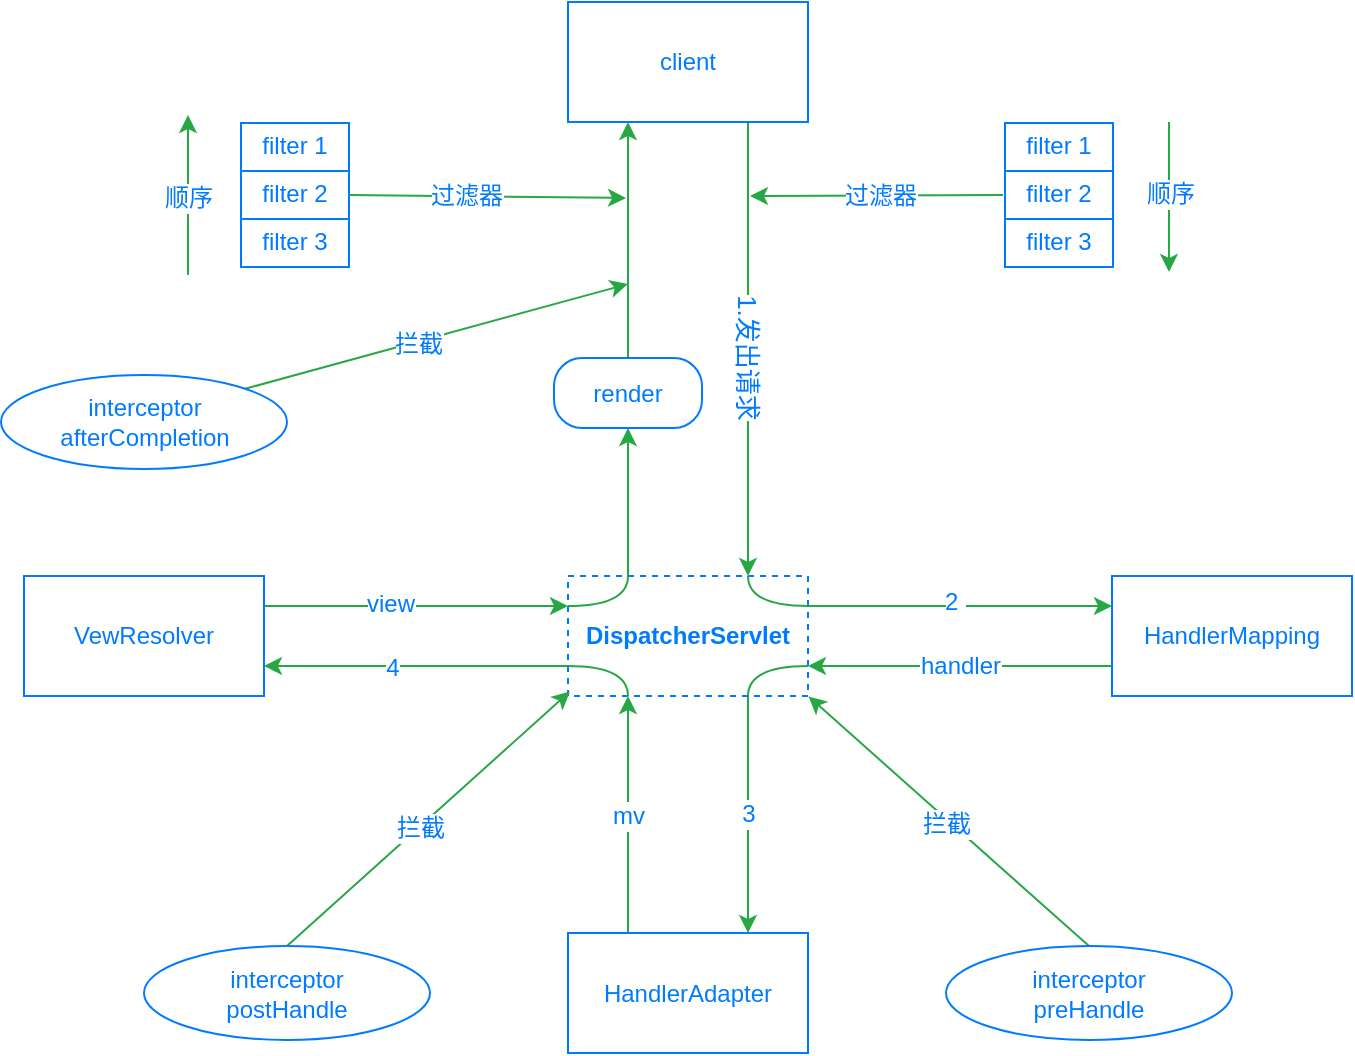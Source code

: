 <mxfile version="11.1.4" type="device"><diagram id="im5MK-cBll3MqXQntVua" name="Page-1"><mxGraphModel dx="1038" dy="533" grid="0" gridSize="10" guides="1" tooltips="1" connect="1" arrows="1" fold="1" page="1" pageScale="1" pageWidth="827" pageHeight="1169" math="0" shadow="0"><root><mxCell id="0"/><mxCell id="1" parent="0"/><mxCell id="zexkC1K69zYqfNJa9Vx--38" style="edgeStyle=none;rounded=0;orthogonalLoop=1;jettySize=auto;html=1;exitX=1;exitY=0.25;exitDx=0;exitDy=0;entryX=0;entryY=0.25;entryDx=0;entryDy=0;endArrow=classic;endFill=1;strokeColor=#28A745;" parent="1" source="zexkC1K69zYqfNJa9Vx--35" target="zexkC1K69zYqfNJa9Vx--36" edge="1"><mxGeometry relative="1" as="geometry"/></mxCell><mxCell id="qgOY8qNwicKdsJVnEabs-52" value="&lt;font color=&quot;#007bff&quot;&gt;2&amp;nbsp;&lt;/font&gt;" style="text;html=1;resizable=0;points=[];align=center;verticalAlign=middle;labelBackgroundColor=#ffffff;" vertex="1" connectable="0" parent="zexkC1K69zYqfNJa9Vx--38"><mxGeometry x="-0.161" y="2" relative="1" as="geometry"><mxPoint x="9" as="offset"/></mxGeometry></mxCell><mxCell id="zexkC1K69zYqfNJa9Vx--43" style="edgeStyle=none;rounded=0;orthogonalLoop=1;jettySize=auto;html=1;exitX=0.75;exitY=1;exitDx=0;exitDy=0;entryX=0.75;entryY=0;entryDx=0;entryDy=0;endArrow=classic;endFill=1;strokeColor=#28A745;" parent="1" source="zexkC1K69zYqfNJa9Vx--35" target="zexkC1K69zYqfNJa9Vx--41" edge="1"><mxGeometry relative="1" as="geometry"/></mxCell><mxCell id="qgOY8qNwicKdsJVnEabs-79" value="3" style="text;html=1;resizable=0;points=[];align=center;verticalAlign=middle;labelBackgroundColor=#ffffff;fontColor=#007BFF;" vertex="1" connectable="0" parent="zexkC1K69zYqfNJa9Vx--43"><mxGeometry x="-0.348" y="-2" relative="1" as="geometry"><mxPoint x="1.5" y="20.5" as="offset"/></mxGeometry></mxCell><mxCell id="zexkC1K69zYqfNJa9Vx--47" style="edgeStyle=none;rounded=0;orthogonalLoop=1;jettySize=auto;html=1;exitX=0;exitY=0.75;exitDx=0;exitDy=0;entryX=1;entryY=0.75;entryDx=0;entryDy=0;endArrow=classic;endFill=1;strokeColor=#28A745;" parent="1" source="zexkC1K69zYqfNJa9Vx--35" target="zexkC1K69zYqfNJa9Vx--45" edge="1"><mxGeometry relative="1" as="geometry"/></mxCell><mxCell id="qgOY8qNwicKdsJVnEabs-80" value="4" style="text;html=1;resizable=0;points=[];align=center;verticalAlign=middle;labelBackgroundColor=#ffffff;fontColor=#007BFF;" vertex="1" connectable="0" parent="zexkC1K69zYqfNJa9Vx--47"><mxGeometry x="0.161" y="1" relative="1" as="geometry"><mxPoint as="offset"/></mxGeometry></mxCell><mxCell id="zexkC1K69zYqfNJa9Vx--58" style="edgeStyle=none;rounded=0;orthogonalLoop=1;jettySize=auto;html=1;exitX=0.25;exitY=0;exitDx=0;exitDy=0;entryX=0.5;entryY=1;entryDx=0;entryDy=0;endArrow=classic;endFill=1;strokeColor=#28A745;" parent="1" source="zexkC1K69zYqfNJa9Vx--35" target="zexkC1K69zYqfNJa9Vx--63" edge="1"><mxGeometry relative="1" as="geometry"><mxPoint x="383.5" y="204" as="targetPoint"/></mxGeometry></mxCell><mxCell id="zexkC1K69zYqfNJa9Vx--35" value="&lt;span style=&quot;white-space: normal&quot;&gt;&lt;font color=&quot;#007bff&quot;&gt;&lt;b&gt;DispatcherServlet&lt;/b&gt;&lt;/font&gt;&lt;/span&gt;" style="rounded=0;whiteSpace=wrap;html=1;strokeColor=#007BFF;dashed=1;" parent="1" vertex="1"><mxGeometry x="353" y="323" width="120" height="60" as="geometry"/></mxCell><mxCell id="zexkC1K69zYqfNJa9Vx--53" style="edgeStyle=none;rounded=0;orthogonalLoop=1;jettySize=auto;html=1;exitX=0.75;exitY=1;exitDx=0;exitDy=0;entryX=0.75;entryY=0;entryDx=0;entryDy=0;endArrow=classic;endFill=1;strokeColor=#28A745;" parent="1" source="zexkC1K69zYqfNJa9Vx--51" target="zexkC1K69zYqfNJa9Vx--35" edge="1"><mxGeometry relative="1" as="geometry"/></mxCell><mxCell id="qgOY8qNwicKdsJVnEabs-30" value="&lt;font style=&quot;font-size: 13px&quot; color=&quot;#007bff&quot;&gt;1.发出请求&lt;/font&gt;" style="text;html=1;resizable=0;points=[];align=center;verticalAlign=middle;labelBackgroundColor=#ffffff;direction=south;rotation=90;" vertex="1" connectable="0" parent="zexkC1K69zYqfNJa9Vx--53"><mxGeometry x="-0.325" relative="1" as="geometry"><mxPoint x="0.5" y="41" as="offset"/></mxGeometry></mxCell><mxCell id="zexkC1K69zYqfNJa9Vx--51" value="&lt;span style=&quot;white-space: normal&quot;&gt;&lt;font color=&quot;#007bff&quot;&gt;client&lt;/font&gt;&lt;/span&gt;" style="rounded=0;whiteSpace=wrap;html=1;strokeColor=#007BFF;" parent="1" vertex="1"><mxGeometry x="353" y="36" width="120" height="60" as="geometry"/></mxCell><mxCell id="zexkC1K69zYqfNJa9Vx--48" style="edgeStyle=none;rounded=0;orthogonalLoop=1;jettySize=auto;html=1;exitX=1;exitY=0.25;exitDx=0;exitDy=0;entryX=0;entryY=0.25;entryDx=0;entryDy=0;endArrow=classic;endFill=1;strokeColor=#28A745;" parent="1" source="zexkC1K69zYqfNJa9Vx--45" target="zexkC1K69zYqfNJa9Vx--35" edge="1"><mxGeometry relative="1" as="geometry"/></mxCell><mxCell id="qgOY8qNwicKdsJVnEabs-89" value="view" style="text;html=1;resizable=0;points=[];align=center;verticalAlign=middle;labelBackgroundColor=#ffffff;fontColor=#007BFF;" vertex="1" connectable="0" parent="zexkC1K69zYqfNJa9Vx--48"><mxGeometry x="-0.187" y="-2" relative="1" as="geometry"><mxPoint x="1" y="-3" as="offset"/></mxGeometry></mxCell><mxCell id="zexkC1K69zYqfNJa9Vx--45" value="&lt;font color=&quot;#007bff&quot;&gt;VewResolver&lt;/font&gt;" style="rounded=0;whiteSpace=wrap;html=1;strokeColor=#007BFF;" parent="1" vertex="1"><mxGeometry x="81" y="323" width="120" height="60" as="geometry"/></mxCell><mxCell id="zexkC1K69zYqfNJa9Vx--44" style="edgeStyle=none;rounded=0;orthogonalLoop=1;jettySize=auto;html=1;exitX=0.25;exitY=0;exitDx=0;exitDy=0;entryX=0.25;entryY=1;entryDx=0;entryDy=0;endArrow=classic;endFill=1;strokeColor=#28A745;" parent="1" source="zexkC1K69zYqfNJa9Vx--41" target="zexkC1K69zYqfNJa9Vx--35" edge="1"><mxGeometry relative="1" as="geometry"/></mxCell><mxCell id="qgOY8qNwicKdsJVnEabs-90" value="mv" style="text;html=1;resizable=0;points=[];align=center;verticalAlign=middle;labelBackgroundColor=#ffffff;fontColor=#007BFF;" vertex="1" connectable="0" parent="zexkC1K69zYqfNJa9Vx--44"><mxGeometry x="0.197" relative="1" as="geometry"><mxPoint y="12" as="offset"/></mxGeometry></mxCell><mxCell id="zexkC1K69zYqfNJa9Vx--41" value="&lt;font color=&quot;#007bff&quot;&gt;HandlerAdapter&lt;/font&gt;" style="rounded=0;whiteSpace=wrap;html=1;strokeColor=#007BFF;" parent="1" vertex="1"><mxGeometry x="353" y="501.5" width="120" height="60" as="geometry"/></mxCell><mxCell id="zexkC1K69zYqfNJa9Vx--40" style="edgeStyle=none;rounded=0;orthogonalLoop=1;jettySize=auto;html=1;exitX=0;exitY=0.75;exitDx=0;exitDy=0;entryX=1;entryY=0.75;entryDx=0;entryDy=0;endArrow=classic;endFill=1;strokeColor=#28A745;" parent="1" source="zexkC1K69zYqfNJa9Vx--36" target="zexkC1K69zYqfNJa9Vx--35" edge="1"><mxGeometry relative="1" as="geometry"/></mxCell><mxCell id="qgOY8qNwicKdsJVnEabs-53" value="&lt;font color=&quot;#007bff&quot;&gt;handler&lt;/font&gt;" style="text;html=1;resizable=0;points=[];align=center;verticalAlign=middle;labelBackgroundColor=#ffffff;" vertex="1" connectable="0" parent="zexkC1K69zYqfNJa9Vx--40"><mxGeometry x="0.239" relative="1" as="geometry"><mxPoint x="18" as="offset"/></mxGeometry></mxCell><mxCell id="zexkC1K69zYqfNJa9Vx--36" value="&lt;font color=&quot;#007bff&quot;&gt;HandlerMapping&lt;/font&gt;" style="rounded=0;whiteSpace=wrap;html=1;strokeColor=#007BFF;" parent="1" vertex="1"><mxGeometry x="625" y="323" width="120" height="60" as="geometry"/></mxCell><mxCell id="zexkC1K69zYqfNJa9Vx--59" style="edgeStyle=none;rounded=0;orthogonalLoop=1;jettySize=auto;html=1;exitX=0.5;exitY=0;exitDx=0;exitDy=0;entryX=0.25;entryY=1;entryDx=0;entryDy=0;endArrow=classic;endFill=1;strokeColor=#28A745;" parent="1" source="zexkC1K69zYqfNJa9Vx--63" target="zexkC1K69zYqfNJa9Vx--51" edge="1"><mxGeometry relative="1" as="geometry"><mxPoint x="383.5" y="171" as="sourcePoint"/></mxGeometry></mxCell><mxCell id="zexkC1K69zYqfNJa9Vx--63" value="&lt;font color=&quot;#007bff&quot;&gt;render&lt;/font&gt;" style="rounded=1;whiteSpace=wrap;html=1;strokeColor=#007BFF;arcSize=40;" parent="1" vertex="1"><mxGeometry x="346" y="214" width="74" height="35" as="geometry"/></mxCell><mxCell id="qgOY8qNwicKdsJVnEabs-47" style="edgeStyle=orthogonalEdgeStyle;rounded=0;orthogonalLoop=1;jettySize=auto;html=1;exitX=1;exitY=0.75;exitDx=0;exitDy=0;entryX=0.75;entryY=1;entryDx=0;entryDy=0;endArrow=none;endFill=0;strokeColor=#28A745;curved=1;" edge="1" parent="1" source="zexkC1K69zYqfNJa9Vx--35" target="zexkC1K69zYqfNJa9Vx--35"><mxGeometry relative="1" as="geometry"/></mxCell><mxCell id="qgOY8qNwicKdsJVnEabs-48" style="edgeStyle=orthogonalEdgeStyle;rounded=0;orthogonalLoop=1;jettySize=auto;html=1;exitX=0.75;exitY=0;exitDx=0;exitDy=0;entryX=1;entryY=0.25;entryDx=0;entryDy=0;endArrow=none;endFill=0;strokeColor=#28A745;curved=1;" edge="1" parent="1" source="zexkC1K69zYqfNJa9Vx--35" target="zexkC1K69zYqfNJa9Vx--35"><mxGeometry relative="1" as="geometry"><Array as="points"><mxPoint x="443" y="338"/></Array></mxGeometry></mxCell><mxCell id="qgOY8qNwicKdsJVnEabs-50" style="edgeStyle=orthogonalEdgeStyle;curved=1;rounded=0;orthogonalLoop=1;jettySize=auto;html=1;exitX=0.25;exitY=1;exitDx=0;exitDy=0;entryX=0;entryY=0.75;entryDx=0;entryDy=0;endArrow=none;endFill=0;strokeColor=#28A745;" edge="1" parent="1" source="zexkC1K69zYqfNJa9Vx--35" target="zexkC1K69zYqfNJa9Vx--35"><mxGeometry relative="1" as="geometry"><Array as="points"><mxPoint x="383" y="368"/></Array></mxGeometry></mxCell><mxCell id="qgOY8qNwicKdsJVnEabs-51" style="edgeStyle=orthogonalEdgeStyle;curved=1;rounded=0;orthogonalLoop=1;jettySize=auto;html=1;exitX=0;exitY=0.25;exitDx=0;exitDy=0;entryX=0.25;entryY=0;entryDx=0;entryDy=0;endArrow=none;endFill=0;strokeColor=#28A745;" edge="1" parent="1" source="zexkC1K69zYqfNJa9Vx--35" target="zexkC1K69zYqfNJa9Vx--35"><mxGeometry relative="1" as="geometry"/></mxCell><mxCell id="qgOY8qNwicKdsJVnEabs-59" value="&lt;table border=&quot;1&quot; width=&quot;100%&quot; style=&quot;width: 100% ; height: 100% ; border-collapse: collapse ; border: 1px solid rgb(0 , 123 , 255)&quot;&gt;&lt;tbody&gt;&lt;tr&gt;&lt;td align=&quot;center&quot;&gt;&lt;font&gt;filter 1&lt;/font&gt;&lt;/td&gt;&lt;/tr&gt;&lt;tr&gt;&lt;td align=&quot;center&quot;&gt;&lt;font&gt;filter 2&lt;/font&gt;&lt;/td&gt;&lt;/tr&gt;&lt;tr&gt;&lt;td align=&quot;center&quot;&gt;&lt;font&gt;filter 3&lt;/font&gt;&lt;/td&gt;&lt;/tr&gt;&lt;/tbody&gt;&lt;/table&gt;" style="text;html=1;strokeColor=none;fillColor=none;overflow=fill;dashed=1;align=center;fontColor=#007BFF;" vertex="1" parent="1"><mxGeometry x="570.5" y="96" width="55" height="73" as="geometry"/></mxCell><mxCell id="qgOY8qNwicKdsJVnEabs-61" value="" style="endArrow=classic;html=1;strokeColor=#28A745;fontColor=#007BFF;" edge="1" parent="1"><mxGeometry width="50" height="50" relative="1" as="geometry"><mxPoint x="653.5" y="96" as="sourcePoint"/><mxPoint x="653.5" y="171" as="targetPoint"/></mxGeometry></mxCell><mxCell id="qgOY8qNwicKdsJVnEabs-62" value="顺序" style="text;html=1;resizable=0;points=[];align=center;verticalAlign=middle;labelBackgroundColor=#ffffff;fontColor=#007BFF;direction=south;" vertex="1" connectable="0" parent="qgOY8qNwicKdsJVnEabs-61"><mxGeometry x="-0.659" y="-3" relative="1" as="geometry"><mxPoint x="3.5" y="22.5" as="offset"/></mxGeometry></mxCell><mxCell id="qgOY8qNwicKdsJVnEabs-63" value="&lt;table border=&quot;1&quot; width=&quot;100%&quot; style=&quot;width: 100% ; height: 100% ; border-collapse: collapse ; border: 1px solid rgb(0 , 123 , 255)&quot;&gt;&lt;tbody&gt;&lt;tr&gt;&lt;td align=&quot;center&quot;&gt;&lt;font&gt;filter 1&lt;/font&gt;&lt;/td&gt;&lt;/tr&gt;&lt;tr&gt;&lt;td align=&quot;center&quot;&gt;&lt;font&gt;filter 2&lt;/font&gt;&lt;/td&gt;&lt;/tr&gt;&lt;tr&gt;&lt;td align=&quot;center&quot;&gt;&lt;font&gt;filter 3&lt;/font&gt;&lt;/td&gt;&lt;/tr&gt;&lt;/tbody&gt;&lt;/table&gt;" style="text;html=1;strokeColor=none;fillColor=none;overflow=fill;dashed=1;align=center;fontColor=#007BFF;" vertex="1" parent="1"><mxGeometry x="188.5" y="96" width="55" height="73" as="geometry"/></mxCell><mxCell id="qgOY8qNwicKdsJVnEabs-64" value="" style="endArrow=classic;html=1;strokeColor=#28A745;fontColor=#007BFF;" edge="1" parent="1"><mxGeometry width="50" height="50" relative="1" as="geometry"><mxPoint x="163" y="172.5" as="sourcePoint"/><mxPoint x="163" y="92.5" as="targetPoint"/></mxGeometry></mxCell><mxCell id="qgOY8qNwicKdsJVnEabs-65" value="顺序" style="text;html=1;resizable=0;points=[];align=center;verticalAlign=middle;labelBackgroundColor=#ffffff;fontColor=#007BFF;direction=south;" vertex="1" connectable="0" parent="qgOY8qNwicKdsJVnEabs-64"><mxGeometry x="-0.659" y="-3" relative="1" as="geometry"><mxPoint x="-3" y="-25.5" as="offset"/></mxGeometry></mxCell><mxCell id="qgOY8qNwicKdsJVnEabs-67" value="" style="endArrow=none;html=1;strokeColor=#28A745;fontColor=#007BFF;entryX=0;entryY=0.5;entryDx=0;entryDy=0;startArrow=classic;startFill=1;endFill=0;" edge="1" parent="1" target="qgOY8qNwicKdsJVnEabs-59"><mxGeometry width="50" height="50" relative="1" as="geometry"><mxPoint x="444" y="133" as="sourcePoint"/><mxPoint x="131" y="582" as="targetPoint"/></mxGeometry></mxCell><mxCell id="qgOY8qNwicKdsJVnEabs-69" value="过滤器" style="text;html=1;resizable=0;points=[];align=center;verticalAlign=middle;labelBackgroundColor=#ffffff;fontColor=#007BFF;" vertex="1" connectable="0" parent="qgOY8qNwicKdsJVnEabs-67"><mxGeometry x="-0.181" relative="1" as="geometry"><mxPoint x="13" y="-0.5" as="offset"/></mxGeometry></mxCell><mxCell id="qgOY8qNwicKdsJVnEabs-68" value="" style="endArrow=none;html=1;strokeColor=#28A745;fontColor=#007BFF;entryX=1;entryY=0.5;entryDx=0;entryDy=0;endFill=0;startArrow=classic;startFill=1;" edge="1" parent="1" target="qgOY8qNwicKdsJVnEabs-63"><mxGeometry width="50" height="50" relative="1" as="geometry"><mxPoint x="382" y="134" as="sourcePoint"/><mxPoint x="131" y="582" as="targetPoint"/></mxGeometry></mxCell><mxCell id="qgOY8qNwicKdsJVnEabs-70" value="过滤器" style="text;html=1;resizable=0;points=[];align=center;verticalAlign=middle;labelBackgroundColor=#ffffff;fontColor=#007BFF;" vertex="1" connectable="0" parent="qgOY8qNwicKdsJVnEabs-68"><mxGeometry x="0.158" relative="1" as="geometry"><mxPoint as="offset"/></mxGeometry></mxCell><mxCell id="qgOY8qNwicKdsJVnEabs-72" value="" style="endArrow=none;html=1;strokeColor=#28A745;fontColor=#007BFF;entryX=0.5;entryY=0;entryDx=0;entryDy=0;exitX=1.002;exitY=1.003;exitDx=0;exitDy=0;exitPerimeter=0;endFill=0;startArrow=classic;startFill=1;" edge="1" parent="1" source="zexkC1K69zYqfNJa9Vx--35" target="qgOY8qNwicKdsJVnEabs-76"><mxGeometry width="50" height="50" relative="1" as="geometry"><mxPoint x="81" y="632" as="sourcePoint"/><mxPoint x="131" y="582" as="targetPoint"/></mxGeometry></mxCell><mxCell id="qgOY8qNwicKdsJVnEabs-86" value="拦截" style="text;html=1;resizable=0;points=[];align=center;verticalAlign=middle;labelBackgroundColor=#ffffff;fontColor=#007BFF;" vertex="1" connectable="0" parent="qgOY8qNwicKdsJVnEabs-72"><mxGeometry x="-0.192" y="1" relative="1" as="geometry"><mxPoint x="11.5" y="13.5" as="offset"/></mxGeometry></mxCell><mxCell id="qgOY8qNwicKdsJVnEabs-76" value="&lt;span style=&quot;white-space: normal&quot;&gt;interceptor&lt;br&gt;preHandle&lt;/span&gt;" style="ellipse;whiteSpace=wrap;html=1;strokeColor=#007BFF;strokeWidth=1;fontColor=#007BFF;align=center;" vertex="1" parent="1"><mxGeometry x="542" y="508" width="143" height="47" as="geometry"/></mxCell><mxCell id="qgOY8qNwicKdsJVnEabs-77" value="&lt;span style=&quot;white-space: normal&quot;&gt;interceptor&lt;br&gt;postHandle&lt;/span&gt;" style="ellipse;whiteSpace=wrap;html=1;strokeColor=#007BFF;strokeWidth=1;fontColor=#007BFF;align=center;" vertex="1" parent="1"><mxGeometry x="141" y="508" width="143" height="47" as="geometry"/></mxCell><mxCell id="qgOY8qNwicKdsJVnEabs-78" value="" style="endArrow=none;html=1;strokeColor=#28A745;fontColor=#007BFF;entryX=0.5;entryY=0;entryDx=0;entryDy=0;exitX=0.008;exitY=0.963;exitDx=0;exitDy=0;exitPerimeter=0;endFill=0;startArrow=classic;startFill=1;" edge="1" parent="1" source="zexkC1K69zYqfNJa9Vx--35" target="qgOY8qNwicKdsJVnEabs-77"><mxGeometry width="50" height="50" relative="1" as="geometry"><mxPoint x="236.24" y="499.18" as="sourcePoint"/><mxPoint x="376.5" y="624" as="targetPoint"/></mxGeometry></mxCell><mxCell id="qgOY8qNwicKdsJVnEabs-87" value="拦截" style="text;html=1;resizable=0;points=[];align=center;verticalAlign=middle;labelBackgroundColor=#ffffff;fontColor=#007BFF;" vertex="1" connectable="0" parent="qgOY8qNwicKdsJVnEabs-78"><mxGeometry x="0.115" y="3" relative="1" as="geometry"><mxPoint x="1.5" y="-5" as="offset"/></mxGeometry></mxCell><mxCell id="qgOY8qNwicKdsJVnEabs-85" style="rounded=0;orthogonalLoop=1;jettySize=auto;html=1;exitX=1;exitY=0;exitDx=0;exitDy=0;startArrow=none;startFill=0;endArrow=classic;endFill=1;strokeColor=#28A745;fontColor=#007BFF;" edge="1" parent="1" source="qgOY8qNwicKdsJVnEabs-81"><mxGeometry relative="1" as="geometry"><mxPoint x="383" y="177" as="targetPoint"/></mxGeometry></mxCell><mxCell id="qgOY8qNwicKdsJVnEabs-88" value="拦截" style="text;html=1;resizable=0;points=[];align=center;verticalAlign=middle;labelBackgroundColor=#ffffff;fontColor=#007BFF;" vertex="1" connectable="0" parent="qgOY8qNwicKdsJVnEabs-85"><mxGeometry x="-0.103" y="-1" relative="1" as="geometry"><mxPoint as="offset"/></mxGeometry></mxCell><mxCell id="qgOY8qNwicKdsJVnEabs-81" value="&lt;span style=&quot;white-space: normal&quot;&gt;interceptor&lt;br&gt;afterCompletion&lt;/span&gt;" style="ellipse;whiteSpace=wrap;html=1;strokeColor=#007BFF;strokeWidth=1;fontColor=#007BFF;align=center;" vertex="1" parent="1"><mxGeometry x="69.5" y="222.5" width="143" height="47" as="geometry"/></mxCell></root></mxGraphModel></diagram></mxfile>